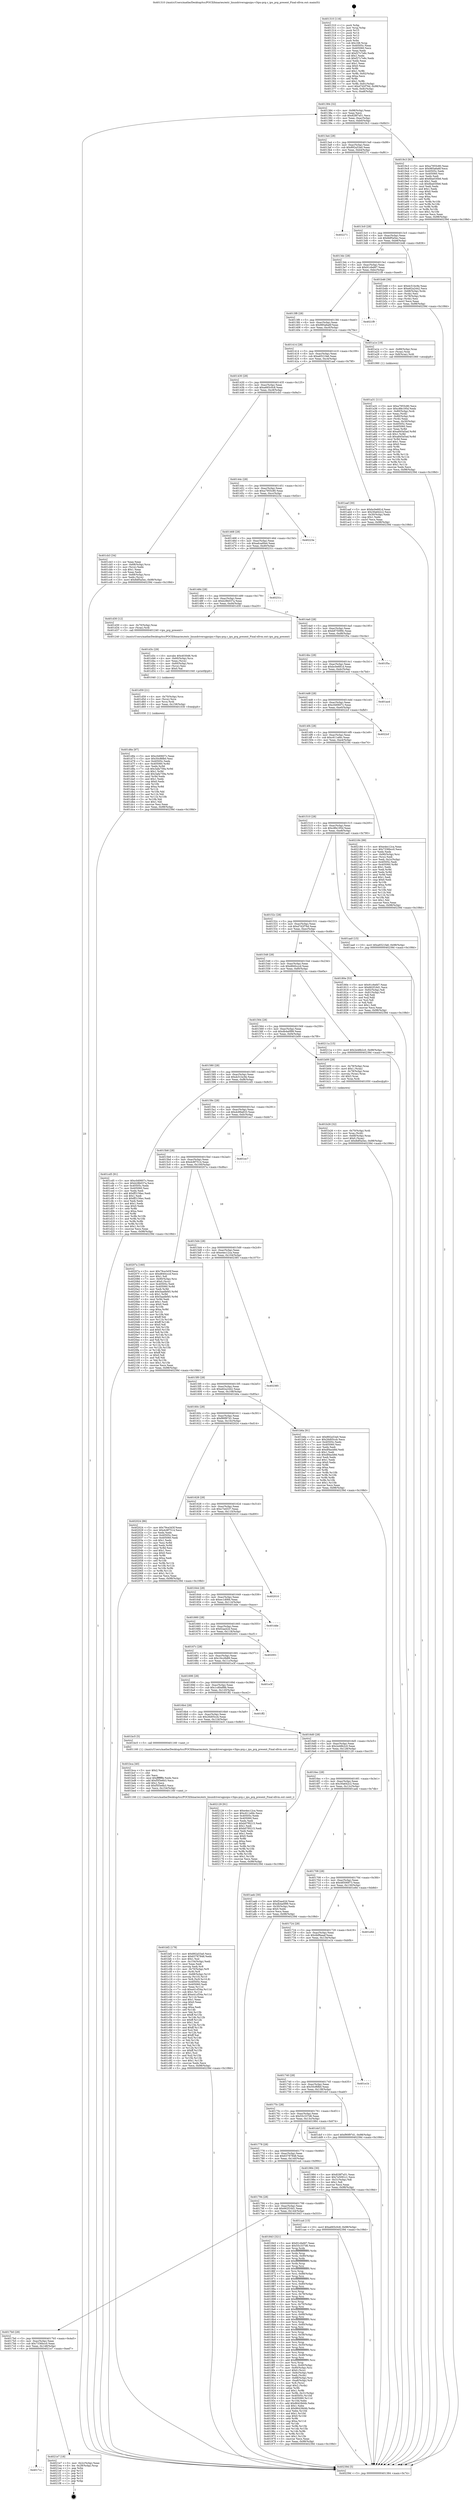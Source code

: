 digraph "0x401310" {
  label = "0x401310 (/mnt/c/Users/mathe/Desktop/tcc/POCII/binaries/extr_linuxdriversgpuipu-v3ipu-prg.c_ipu_prg_present_Final-ollvm.out::main(0))"
  labelloc = "t"
  node[shape=record]

  Entry [label="",width=0.3,height=0.3,shape=circle,fillcolor=black,style=filled]
  "0x401384" [label="{
     0x401384 [32]\l
     | [instrs]\l
     &nbsp;&nbsp;0x401384 \<+6\>: mov -0x98(%rbp),%eax\l
     &nbsp;&nbsp;0x40138a \<+2\>: mov %eax,%ecx\l
     &nbsp;&nbsp;0x40138c \<+6\>: sub $0x828f7a51,%ecx\l
     &nbsp;&nbsp;0x401392 \<+6\>: mov %eax,-0xac(%rbp)\l
     &nbsp;&nbsp;0x401398 \<+6\>: mov %ecx,-0xb0(%rbp)\l
     &nbsp;&nbsp;0x40139e \<+6\>: je 00000000004019c3 \<main+0x6b3\>\l
  }"]
  "0x4019c3" [label="{
     0x4019c3 [91]\l
     | [instrs]\l
     &nbsp;&nbsp;0x4019c3 \<+5\>: mov $0xa7955c80,%eax\l
     &nbsp;&nbsp;0x4019c8 \<+5\>: mov $0x985a6a6f,%ecx\l
     &nbsp;&nbsp;0x4019cd \<+7\>: mov 0x40505c,%edx\l
     &nbsp;&nbsp;0x4019d4 \<+7\>: mov 0x405060,%esi\l
     &nbsp;&nbsp;0x4019db \<+2\>: mov %edx,%edi\l
     &nbsp;&nbsp;0x4019dd \<+6\>: add $0x6ba030b6,%edi\l
     &nbsp;&nbsp;0x4019e3 \<+3\>: sub $0x1,%edi\l
     &nbsp;&nbsp;0x4019e6 \<+6\>: sub $0x6ba030b6,%edi\l
     &nbsp;&nbsp;0x4019ec \<+3\>: imul %edi,%edx\l
     &nbsp;&nbsp;0x4019ef \<+3\>: and $0x1,%edx\l
     &nbsp;&nbsp;0x4019f2 \<+3\>: cmp $0x0,%edx\l
     &nbsp;&nbsp;0x4019f5 \<+4\>: sete %r8b\l
     &nbsp;&nbsp;0x4019f9 \<+3\>: cmp $0xa,%esi\l
     &nbsp;&nbsp;0x4019fc \<+4\>: setl %r9b\l
     &nbsp;&nbsp;0x401a00 \<+3\>: mov %r8b,%r10b\l
     &nbsp;&nbsp;0x401a03 \<+3\>: and %r9b,%r10b\l
     &nbsp;&nbsp;0x401a06 \<+3\>: xor %r9b,%r8b\l
     &nbsp;&nbsp;0x401a09 \<+3\>: or %r8b,%r10b\l
     &nbsp;&nbsp;0x401a0c \<+4\>: test $0x1,%r10b\l
     &nbsp;&nbsp;0x401a10 \<+3\>: cmovne %ecx,%eax\l
     &nbsp;&nbsp;0x401a13 \<+6\>: mov %eax,-0x98(%rbp)\l
     &nbsp;&nbsp;0x401a19 \<+5\>: jmp 000000000040239d \<main+0x108d\>\l
  }"]
  "0x4013a4" [label="{
     0x4013a4 [28]\l
     | [instrs]\l
     &nbsp;&nbsp;0x4013a4 \<+5\>: jmp 00000000004013a9 \<main+0x99\>\l
     &nbsp;&nbsp;0x4013a9 \<+6\>: mov -0xac(%rbp),%eax\l
     &nbsp;&nbsp;0x4013af \<+5\>: sub $0x892a53a0,%eax\l
     &nbsp;&nbsp;0x4013b4 \<+6\>: mov %eax,-0xb4(%rbp)\l
     &nbsp;&nbsp;0x4013ba \<+6\>: je 0000000000402271 \<main+0xf61\>\l
  }"]
  Exit [label="",width=0.3,height=0.3,shape=circle,fillcolor=black,style=filled,peripheries=2]
  "0x402271" [label="{
     0x402271\l
  }", style=dashed]
  "0x4013c0" [label="{
     0x4013c0 [28]\l
     | [instrs]\l
     &nbsp;&nbsp;0x4013c0 \<+5\>: jmp 00000000004013c5 \<main+0xb5\>\l
     &nbsp;&nbsp;0x4013c5 \<+6\>: mov -0xac(%rbp),%eax\l
     &nbsp;&nbsp;0x4013cb \<+5\>: sub $0x8df5a5ec,%eax\l
     &nbsp;&nbsp;0x4013d0 \<+6\>: mov %eax,-0xb8(%rbp)\l
     &nbsp;&nbsp;0x4013d6 \<+6\>: je 0000000000401b46 \<main+0x836\>\l
  }"]
  "0x4017cc" [label="{
     0x4017cc\l
  }", style=dashed]
  "0x401b46" [label="{
     0x401b46 [36]\l
     | [instrs]\l
     &nbsp;&nbsp;0x401b46 \<+5\>: mov $0xdc51bc9e,%eax\l
     &nbsp;&nbsp;0x401b4b \<+5\>: mov $0xe62a2442,%ecx\l
     &nbsp;&nbsp;0x401b50 \<+4\>: mov -0x68(%rbp),%rdx\l
     &nbsp;&nbsp;0x401b54 \<+2\>: mov (%rdx),%esi\l
     &nbsp;&nbsp;0x401b56 \<+4\>: mov -0x78(%rbp),%rdx\l
     &nbsp;&nbsp;0x401b5a \<+2\>: cmp (%rdx),%esi\l
     &nbsp;&nbsp;0x401b5c \<+3\>: cmovl %ecx,%eax\l
     &nbsp;&nbsp;0x401b5f \<+6\>: mov %eax,-0x98(%rbp)\l
     &nbsp;&nbsp;0x401b65 \<+5\>: jmp 000000000040239d \<main+0x108d\>\l
  }"]
  "0x4013dc" [label="{
     0x4013dc [28]\l
     | [instrs]\l
     &nbsp;&nbsp;0x4013dc \<+5\>: jmp 00000000004013e1 \<main+0xd1\>\l
     &nbsp;&nbsp;0x4013e1 \<+6\>: mov -0xac(%rbp),%eax\l
     &nbsp;&nbsp;0x4013e7 \<+5\>: sub $0x91c6efd7,%eax\l
     &nbsp;&nbsp;0x4013ec \<+6\>: mov %eax,-0xbc(%rbp)\l
     &nbsp;&nbsp;0x4013f2 \<+6\>: je 00000000004021f9 \<main+0xee9\>\l
  }"]
  "0x4021e7" [label="{
     0x4021e7 [18]\l
     | [instrs]\l
     &nbsp;&nbsp;0x4021e7 \<+3\>: mov -0x2c(%rbp),%eax\l
     &nbsp;&nbsp;0x4021ea \<+4\>: lea -0x28(%rbp),%rsp\l
     &nbsp;&nbsp;0x4021ee \<+1\>: pop %rbx\l
     &nbsp;&nbsp;0x4021ef \<+2\>: pop %r12\l
     &nbsp;&nbsp;0x4021f1 \<+2\>: pop %r13\l
     &nbsp;&nbsp;0x4021f3 \<+2\>: pop %r14\l
     &nbsp;&nbsp;0x4021f5 \<+2\>: pop %r15\l
     &nbsp;&nbsp;0x4021f7 \<+1\>: pop %rbp\l
     &nbsp;&nbsp;0x4021f8 \<+1\>: ret\l
  }"]
  "0x4021f9" [label="{
     0x4021f9\l
  }", style=dashed]
  "0x4013f8" [label="{
     0x4013f8 [28]\l
     | [instrs]\l
     &nbsp;&nbsp;0x4013f8 \<+5\>: jmp 00000000004013fd \<main+0xed\>\l
     &nbsp;&nbsp;0x4013fd \<+6\>: mov -0xac(%rbp),%eax\l
     &nbsp;&nbsp;0x401403 \<+5\>: sub $0x985a6a6f,%eax\l
     &nbsp;&nbsp;0x401408 \<+6\>: mov %eax,-0xc0(%rbp)\l
     &nbsp;&nbsp;0x40140e \<+6\>: je 0000000000401a1e \<main+0x70e\>\l
  }"]
  "0x401d6e" [label="{
     0x401d6e [97]\l
     | [instrs]\l
     &nbsp;&nbsp;0x401d6e \<+5\>: mov $0xc0d0607c,%eax\l
     &nbsp;&nbsp;0x401d73 \<+5\>: mov $0x50cf6fb0,%esi\l
     &nbsp;&nbsp;0x401d78 \<+7\>: mov 0x40505c,%edx\l
     &nbsp;&nbsp;0x401d7f \<+8\>: mov 0x405060,%r8d\l
     &nbsp;&nbsp;0x401d87 \<+3\>: mov %edx,%r9d\l
     &nbsp;&nbsp;0x401d8a \<+7\>: sub $0x3afa759a,%r9d\l
     &nbsp;&nbsp;0x401d91 \<+4\>: sub $0x1,%r9d\l
     &nbsp;&nbsp;0x401d95 \<+7\>: add $0x3afa759a,%r9d\l
     &nbsp;&nbsp;0x401d9c \<+4\>: imul %r9d,%edx\l
     &nbsp;&nbsp;0x401da0 \<+3\>: and $0x1,%edx\l
     &nbsp;&nbsp;0x401da3 \<+3\>: cmp $0x0,%edx\l
     &nbsp;&nbsp;0x401da6 \<+4\>: sete %r10b\l
     &nbsp;&nbsp;0x401daa \<+4\>: cmp $0xa,%r8d\l
     &nbsp;&nbsp;0x401dae \<+4\>: setl %r11b\l
     &nbsp;&nbsp;0x401db2 \<+3\>: mov %r10b,%bl\l
     &nbsp;&nbsp;0x401db5 \<+3\>: and %r11b,%bl\l
     &nbsp;&nbsp;0x401db8 \<+3\>: xor %r11b,%r10b\l
     &nbsp;&nbsp;0x401dbb \<+3\>: or %r10b,%bl\l
     &nbsp;&nbsp;0x401dbe \<+3\>: test $0x1,%bl\l
     &nbsp;&nbsp;0x401dc1 \<+3\>: cmovne %esi,%eax\l
     &nbsp;&nbsp;0x401dc4 \<+6\>: mov %eax,-0x98(%rbp)\l
     &nbsp;&nbsp;0x401dca \<+5\>: jmp 000000000040239d \<main+0x108d\>\l
  }"]
  "0x401a1e" [label="{
     0x401a1e [19]\l
     | [instrs]\l
     &nbsp;&nbsp;0x401a1e \<+7\>: mov -0x88(%rbp),%rax\l
     &nbsp;&nbsp;0x401a25 \<+3\>: mov (%rax),%rax\l
     &nbsp;&nbsp;0x401a28 \<+4\>: mov 0x8(%rax),%rdi\l
     &nbsp;&nbsp;0x401a2c \<+5\>: call 0000000000401060 \<atoi@plt\>\l
     | [calls]\l
     &nbsp;&nbsp;0x401060 \{1\} (unknown)\l
  }"]
  "0x401414" [label="{
     0x401414 [28]\l
     | [instrs]\l
     &nbsp;&nbsp;0x401414 \<+5\>: jmp 0000000000401419 \<main+0x109\>\l
     &nbsp;&nbsp;0x401419 \<+6\>: mov -0xac(%rbp),%eax\l
     &nbsp;&nbsp;0x40141f \<+5\>: sub $0xa6521fa6,%eax\l
     &nbsp;&nbsp;0x401424 \<+6\>: mov %eax,-0xc4(%rbp)\l
     &nbsp;&nbsp;0x40142a \<+6\>: je 0000000000401aaf \<main+0x79f\>\l
  }"]
  "0x401d59" [label="{
     0x401d59 [21]\l
     | [instrs]\l
     &nbsp;&nbsp;0x401d59 \<+4\>: mov -0x70(%rbp),%rcx\l
     &nbsp;&nbsp;0x401d5d \<+3\>: mov (%rcx),%rcx\l
     &nbsp;&nbsp;0x401d60 \<+3\>: mov %rcx,%rdi\l
     &nbsp;&nbsp;0x401d63 \<+6\>: mov %eax,-0x158(%rbp)\l
     &nbsp;&nbsp;0x401d69 \<+5\>: call 0000000000401030 \<free@plt\>\l
     | [calls]\l
     &nbsp;&nbsp;0x401030 \{1\} (unknown)\l
  }"]
  "0x401aaf" [label="{
     0x401aaf [30]\l
     | [instrs]\l
     &nbsp;&nbsp;0x401aaf \<+5\>: mov $0xbc0e681d,%eax\l
     &nbsp;&nbsp;0x401ab4 \<+5\>: mov $0x30a642c2,%ecx\l
     &nbsp;&nbsp;0x401ab9 \<+3\>: mov -0x30(%rbp),%edx\l
     &nbsp;&nbsp;0x401abc \<+3\>: cmp $0x1,%edx\l
     &nbsp;&nbsp;0x401abf \<+3\>: cmovl %ecx,%eax\l
     &nbsp;&nbsp;0x401ac2 \<+6\>: mov %eax,-0x98(%rbp)\l
     &nbsp;&nbsp;0x401ac8 \<+5\>: jmp 000000000040239d \<main+0x108d\>\l
  }"]
  "0x401430" [label="{
     0x401430 [28]\l
     | [instrs]\l
     &nbsp;&nbsp;0x401430 \<+5\>: jmp 0000000000401435 \<main+0x125\>\l
     &nbsp;&nbsp;0x401435 \<+6\>: mov -0xac(%rbp),%eax\l
     &nbsp;&nbsp;0x40143b \<+5\>: sub $0xa665c0c8,%eax\l
     &nbsp;&nbsp;0x401440 \<+6\>: mov %eax,-0xc8(%rbp)\l
     &nbsp;&nbsp;0x401446 \<+6\>: je 0000000000401cb3 \<main+0x9a3\>\l
  }"]
  "0x401d3c" [label="{
     0x401d3c [29]\l
     | [instrs]\l
     &nbsp;&nbsp;0x401d3c \<+10\>: movabs $0x4030d6,%rdi\l
     &nbsp;&nbsp;0x401d46 \<+4\>: mov -0x60(%rbp),%rcx\l
     &nbsp;&nbsp;0x401d4a \<+2\>: mov %eax,(%rcx)\l
     &nbsp;&nbsp;0x401d4c \<+4\>: mov -0x60(%rbp),%rcx\l
     &nbsp;&nbsp;0x401d50 \<+2\>: mov (%rcx),%esi\l
     &nbsp;&nbsp;0x401d52 \<+2\>: mov $0x0,%al\l
     &nbsp;&nbsp;0x401d54 \<+5\>: call 0000000000401040 \<printf@plt\>\l
     | [calls]\l
     &nbsp;&nbsp;0x401040 \{1\} (unknown)\l
  }"]
  "0x401cb3" [label="{
     0x401cb3 [34]\l
     | [instrs]\l
     &nbsp;&nbsp;0x401cb3 \<+2\>: xor %eax,%eax\l
     &nbsp;&nbsp;0x401cb5 \<+4\>: mov -0x68(%rbp),%rcx\l
     &nbsp;&nbsp;0x401cb9 \<+2\>: mov (%rcx),%edx\l
     &nbsp;&nbsp;0x401cbb \<+3\>: sub $0x1,%eax\l
     &nbsp;&nbsp;0x401cbe \<+2\>: sub %eax,%edx\l
     &nbsp;&nbsp;0x401cc0 \<+4\>: mov -0x68(%rbp),%rcx\l
     &nbsp;&nbsp;0x401cc4 \<+2\>: mov %edx,(%rcx)\l
     &nbsp;&nbsp;0x401cc6 \<+10\>: movl $0x8df5a5ec,-0x98(%rbp)\l
     &nbsp;&nbsp;0x401cd0 \<+5\>: jmp 000000000040239d \<main+0x108d\>\l
  }"]
  "0x40144c" [label="{
     0x40144c [28]\l
     | [instrs]\l
     &nbsp;&nbsp;0x40144c \<+5\>: jmp 0000000000401451 \<main+0x141\>\l
     &nbsp;&nbsp;0x401451 \<+6\>: mov -0xac(%rbp),%eax\l
     &nbsp;&nbsp;0x401457 \<+5\>: sub $0xa7955c80,%eax\l
     &nbsp;&nbsp;0x40145c \<+6\>: mov %eax,-0xcc(%rbp)\l
     &nbsp;&nbsp;0x401462 \<+6\>: je 000000000040223e \<main+0xf2e\>\l
  }"]
  "0x401bf2" [label="{
     0x401bf2 [178]\l
     | [instrs]\l
     &nbsp;&nbsp;0x401bf2 \<+5\>: mov $0x892a53a0,%ecx\l
     &nbsp;&nbsp;0x401bf7 \<+5\>: mov $0x63787848,%edx\l
     &nbsp;&nbsp;0x401bfc \<+3\>: mov $0x1,%sil\l
     &nbsp;&nbsp;0x401bff \<+6\>: mov -0x154(%rbp),%edi\l
     &nbsp;&nbsp;0x401c05 \<+3\>: imul %eax,%edi\l
     &nbsp;&nbsp;0x401c08 \<+3\>: movslq %edi,%r8\l
     &nbsp;&nbsp;0x401c0b \<+4\>: mov -0x70(%rbp),%r9\l
     &nbsp;&nbsp;0x401c0f \<+3\>: mov (%r9),%r9\l
     &nbsp;&nbsp;0x401c12 \<+4\>: mov -0x68(%rbp),%r10\l
     &nbsp;&nbsp;0x401c16 \<+3\>: movslq (%r10),%r10\l
     &nbsp;&nbsp;0x401c19 \<+4\>: mov %r8,(%r9,%r10,8)\l
     &nbsp;&nbsp;0x401c1d \<+7\>: mov 0x40505c,%eax\l
     &nbsp;&nbsp;0x401c24 \<+7\>: mov 0x405060,%edi\l
     &nbsp;&nbsp;0x401c2b \<+3\>: mov %eax,%r11d\l
     &nbsp;&nbsp;0x401c2e \<+7\>: sub $0xe41cf34a,%r11d\l
     &nbsp;&nbsp;0x401c35 \<+4\>: sub $0x1,%r11d\l
     &nbsp;&nbsp;0x401c39 \<+7\>: add $0xe41cf34a,%r11d\l
     &nbsp;&nbsp;0x401c40 \<+4\>: imul %r11d,%eax\l
     &nbsp;&nbsp;0x401c44 \<+3\>: and $0x1,%eax\l
     &nbsp;&nbsp;0x401c47 \<+3\>: cmp $0x0,%eax\l
     &nbsp;&nbsp;0x401c4a \<+3\>: sete %bl\l
     &nbsp;&nbsp;0x401c4d \<+3\>: cmp $0xa,%edi\l
     &nbsp;&nbsp;0x401c50 \<+4\>: setl %r14b\l
     &nbsp;&nbsp;0x401c54 \<+3\>: mov %bl,%r15b\l
     &nbsp;&nbsp;0x401c57 \<+4\>: xor $0xff,%r15b\l
     &nbsp;&nbsp;0x401c5b \<+3\>: mov %r14b,%r12b\l
     &nbsp;&nbsp;0x401c5e \<+4\>: xor $0xff,%r12b\l
     &nbsp;&nbsp;0x401c62 \<+4\>: xor $0x1,%sil\l
     &nbsp;&nbsp;0x401c66 \<+3\>: mov %r15b,%r13b\l
     &nbsp;&nbsp;0x401c69 \<+4\>: and $0xff,%r13b\l
     &nbsp;&nbsp;0x401c6d \<+3\>: and %sil,%bl\l
     &nbsp;&nbsp;0x401c70 \<+3\>: mov %r12b,%al\l
     &nbsp;&nbsp;0x401c73 \<+2\>: and $0xff,%al\l
     &nbsp;&nbsp;0x401c75 \<+3\>: and %sil,%r14b\l
     &nbsp;&nbsp;0x401c78 \<+3\>: or %bl,%r13b\l
     &nbsp;&nbsp;0x401c7b \<+3\>: or %r14b,%al\l
     &nbsp;&nbsp;0x401c7e \<+3\>: xor %al,%r13b\l
     &nbsp;&nbsp;0x401c81 \<+3\>: or %r12b,%r15b\l
     &nbsp;&nbsp;0x401c84 \<+4\>: xor $0xff,%r15b\l
     &nbsp;&nbsp;0x401c88 \<+4\>: or $0x1,%sil\l
     &nbsp;&nbsp;0x401c8c \<+3\>: and %sil,%r15b\l
     &nbsp;&nbsp;0x401c8f \<+3\>: or %r15b,%r13b\l
     &nbsp;&nbsp;0x401c92 \<+4\>: test $0x1,%r13b\l
     &nbsp;&nbsp;0x401c96 \<+3\>: cmovne %edx,%ecx\l
     &nbsp;&nbsp;0x401c99 \<+6\>: mov %ecx,-0x98(%rbp)\l
     &nbsp;&nbsp;0x401c9f \<+5\>: jmp 000000000040239d \<main+0x108d\>\l
  }"]
  "0x40223e" [label="{
     0x40223e\l
  }", style=dashed]
  "0x401468" [label="{
     0x401468 [28]\l
     | [instrs]\l
     &nbsp;&nbsp;0x401468 \<+5\>: jmp 000000000040146d \<main+0x15d\>\l
     &nbsp;&nbsp;0x40146d \<+6\>: mov -0xac(%rbp),%eax\l
     &nbsp;&nbsp;0x401473 \<+5\>: sub $0xadcad0e4,%eax\l
     &nbsp;&nbsp;0x401478 \<+6\>: mov %eax,-0xd0(%rbp)\l
     &nbsp;&nbsp;0x40147e \<+6\>: je 000000000040231c \<main+0x100c\>\l
  }"]
  "0x401bca" [label="{
     0x401bca [40]\l
     | [instrs]\l
     &nbsp;&nbsp;0x401bca \<+5\>: mov $0x2,%ecx\l
     &nbsp;&nbsp;0x401bcf \<+1\>: cltd\l
     &nbsp;&nbsp;0x401bd0 \<+2\>: idiv %ecx\l
     &nbsp;&nbsp;0x401bd2 \<+6\>: imul $0xfffffffe,%edx,%ecx\l
     &nbsp;&nbsp;0x401bd8 \<+6\>: add $0xf5f3e6b3,%ecx\l
     &nbsp;&nbsp;0x401bde \<+3\>: add $0x1,%ecx\l
     &nbsp;&nbsp;0x401be1 \<+6\>: sub $0xf5f3e6b3,%ecx\l
     &nbsp;&nbsp;0x401be7 \<+6\>: mov %ecx,-0x154(%rbp)\l
     &nbsp;&nbsp;0x401bed \<+5\>: call 0000000000401160 \<next_i\>\l
     | [calls]\l
     &nbsp;&nbsp;0x401160 \{1\} (/mnt/c/Users/mathe/Desktop/tcc/POCII/binaries/extr_linuxdriversgpuipu-v3ipu-prg.c_ipu_prg_present_Final-ollvm.out::next_i)\l
  }"]
  "0x40231c" [label="{
     0x40231c\l
  }", style=dashed]
  "0x401484" [label="{
     0x401484 [28]\l
     | [instrs]\l
     &nbsp;&nbsp;0x401484 \<+5\>: jmp 0000000000401489 \<main+0x179\>\l
     &nbsp;&nbsp;0x401489 \<+6\>: mov -0xac(%rbp),%eax\l
     &nbsp;&nbsp;0x40148f \<+5\>: sub $0xb28b037a,%eax\l
     &nbsp;&nbsp;0x401494 \<+6\>: mov %eax,-0xd4(%rbp)\l
     &nbsp;&nbsp;0x40149a \<+6\>: je 0000000000401d30 \<main+0xa20\>\l
  }"]
  "0x401b26" [label="{
     0x401b26 [32]\l
     | [instrs]\l
     &nbsp;&nbsp;0x401b26 \<+4\>: mov -0x70(%rbp),%rdi\l
     &nbsp;&nbsp;0x401b2a \<+3\>: mov %rax,(%rdi)\l
     &nbsp;&nbsp;0x401b2d \<+4\>: mov -0x68(%rbp),%rax\l
     &nbsp;&nbsp;0x401b31 \<+6\>: movl $0x0,(%rax)\l
     &nbsp;&nbsp;0x401b37 \<+10\>: movl $0x8df5a5ec,-0x98(%rbp)\l
     &nbsp;&nbsp;0x401b41 \<+5\>: jmp 000000000040239d \<main+0x108d\>\l
  }"]
  "0x401d30" [label="{
     0x401d30 [12]\l
     | [instrs]\l
     &nbsp;&nbsp;0x401d30 \<+4\>: mov -0x70(%rbp),%rax\l
     &nbsp;&nbsp;0x401d34 \<+3\>: mov (%rax),%rdi\l
     &nbsp;&nbsp;0x401d37 \<+5\>: call 0000000000401240 \<ipu_prg_present\>\l
     | [calls]\l
     &nbsp;&nbsp;0x401240 \{1\} (/mnt/c/Users/mathe/Desktop/tcc/POCII/binaries/extr_linuxdriversgpuipu-v3ipu-prg.c_ipu_prg_present_Final-ollvm.out::ipu_prg_present)\l
  }"]
  "0x4014a0" [label="{
     0x4014a0 [28]\l
     | [instrs]\l
     &nbsp;&nbsp;0x4014a0 \<+5\>: jmp 00000000004014a5 \<main+0x195\>\l
     &nbsp;&nbsp;0x4014a5 \<+6\>: mov -0xac(%rbp),%eax\l
     &nbsp;&nbsp;0x4014ab \<+5\>: sub $0xb875099c,%eax\l
     &nbsp;&nbsp;0x4014b0 \<+6\>: mov %eax,-0xd8(%rbp)\l
     &nbsp;&nbsp;0x4014b6 \<+6\>: je 0000000000401f5a \<main+0xc4a\>\l
  }"]
  "0x401a31" [label="{
     0x401a31 [111]\l
     | [instrs]\l
     &nbsp;&nbsp;0x401a31 \<+5\>: mov $0xa7955c80,%ecx\l
     &nbsp;&nbsp;0x401a36 \<+5\>: mov $0xc8fe195d,%edx\l
     &nbsp;&nbsp;0x401a3b \<+4\>: mov -0x80(%rbp),%rdi\l
     &nbsp;&nbsp;0x401a3f \<+2\>: mov %eax,(%rdi)\l
     &nbsp;&nbsp;0x401a41 \<+4\>: mov -0x80(%rbp),%rdi\l
     &nbsp;&nbsp;0x401a45 \<+2\>: mov (%rdi),%eax\l
     &nbsp;&nbsp;0x401a47 \<+3\>: mov %eax,-0x30(%rbp)\l
     &nbsp;&nbsp;0x401a4a \<+7\>: mov 0x40505c,%eax\l
     &nbsp;&nbsp;0x401a51 \<+7\>: mov 0x405060,%esi\l
     &nbsp;&nbsp;0x401a58 \<+3\>: mov %eax,%r8d\l
     &nbsp;&nbsp;0x401a5b \<+7\>: add $0xa845a5ad,%r8d\l
     &nbsp;&nbsp;0x401a62 \<+4\>: sub $0x1,%r8d\l
     &nbsp;&nbsp;0x401a66 \<+7\>: sub $0xa845a5ad,%r8d\l
     &nbsp;&nbsp;0x401a6d \<+4\>: imul %r8d,%eax\l
     &nbsp;&nbsp;0x401a71 \<+3\>: and $0x1,%eax\l
     &nbsp;&nbsp;0x401a74 \<+3\>: cmp $0x0,%eax\l
     &nbsp;&nbsp;0x401a77 \<+4\>: sete %r9b\l
     &nbsp;&nbsp;0x401a7b \<+3\>: cmp $0xa,%esi\l
     &nbsp;&nbsp;0x401a7e \<+4\>: setl %r10b\l
     &nbsp;&nbsp;0x401a82 \<+3\>: mov %r9b,%r11b\l
     &nbsp;&nbsp;0x401a85 \<+3\>: and %r10b,%r11b\l
     &nbsp;&nbsp;0x401a88 \<+3\>: xor %r10b,%r9b\l
     &nbsp;&nbsp;0x401a8b \<+3\>: or %r9b,%r11b\l
     &nbsp;&nbsp;0x401a8e \<+4\>: test $0x1,%r11b\l
     &nbsp;&nbsp;0x401a92 \<+3\>: cmovne %edx,%ecx\l
     &nbsp;&nbsp;0x401a95 \<+6\>: mov %ecx,-0x98(%rbp)\l
     &nbsp;&nbsp;0x401a9b \<+5\>: jmp 000000000040239d \<main+0x108d\>\l
  }"]
  "0x401f5a" [label="{
     0x401f5a\l
  }", style=dashed]
  "0x4014bc" [label="{
     0x4014bc [28]\l
     | [instrs]\l
     &nbsp;&nbsp;0x4014bc \<+5\>: jmp 00000000004014c1 \<main+0x1b1\>\l
     &nbsp;&nbsp;0x4014c1 \<+6\>: mov -0xac(%rbp),%eax\l
     &nbsp;&nbsp;0x4014c7 \<+5\>: sub $0xbc0e681d,%eax\l
     &nbsp;&nbsp;0x4014cc \<+6\>: mov %eax,-0xdc(%rbp)\l
     &nbsp;&nbsp;0x4014d2 \<+6\>: je 0000000000401acd \<main+0x7bd\>\l
  }"]
  "0x4017b0" [label="{
     0x4017b0 [28]\l
     | [instrs]\l
     &nbsp;&nbsp;0x4017b0 \<+5\>: jmp 00000000004017b5 \<main+0x4a5\>\l
     &nbsp;&nbsp;0x4017b5 \<+6\>: mov -0xac(%rbp),%eax\l
     &nbsp;&nbsp;0x4017bb \<+5\>: sub $0x7336bcc0,%eax\l
     &nbsp;&nbsp;0x4017c0 \<+6\>: mov %eax,-0x148(%rbp)\l
     &nbsp;&nbsp;0x4017c6 \<+6\>: je 00000000004021e7 \<main+0xed7\>\l
  }"]
  "0x401acd" [label="{
     0x401acd\l
  }", style=dashed]
  "0x4014d8" [label="{
     0x4014d8 [28]\l
     | [instrs]\l
     &nbsp;&nbsp;0x4014d8 \<+5\>: jmp 00000000004014dd \<main+0x1cd\>\l
     &nbsp;&nbsp;0x4014dd \<+6\>: mov -0xac(%rbp),%eax\l
     &nbsp;&nbsp;0x4014e3 \<+5\>: sub $0xc0d0607c,%eax\l
     &nbsp;&nbsp;0x4014e8 \<+6\>: mov %eax,-0xe0(%rbp)\l
     &nbsp;&nbsp;0x4014ee \<+6\>: je 00000000004022cf \<main+0xfbf\>\l
  }"]
  "0x401843" [label="{
     0x401843 [321]\l
     | [instrs]\l
     &nbsp;&nbsp;0x401843 \<+5\>: mov $0x91c6efd7,%eax\l
     &nbsp;&nbsp;0x401848 \<+5\>: mov $0x55c337d6,%ecx\l
     &nbsp;&nbsp;0x40184d \<+3\>: mov %rsp,%rdx\l
     &nbsp;&nbsp;0x401850 \<+4\>: add $0xfffffffffffffff0,%rdx\l
     &nbsp;&nbsp;0x401854 \<+3\>: mov %rdx,%rsp\l
     &nbsp;&nbsp;0x401857 \<+7\>: mov %rdx,-0x90(%rbp)\l
     &nbsp;&nbsp;0x40185e \<+3\>: mov %rsp,%rdx\l
     &nbsp;&nbsp;0x401861 \<+4\>: add $0xfffffffffffffff0,%rdx\l
     &nbsp;&nbsp;0x401865 \<+3\>: mov %rdx,%rsp\l
     &nbsp;&nbsp;0x401868 \<+3\>: mov %rsp,%rsi\l
     &nbsp;&nbsp;0x40186b \<+4\>: add $0xfffffffffffffff0,%rsi\l
     &nbsp;&nbsp;0x40186f \<+3\>: mov %rsi,%rsp\l
     &nbsp;&nbsp;0x401872 \<+7\>: mov %rsi,-0x88(%rbp)\l
     &nbsp;&nbsp;0x401879 \<+3\>: mov %rsp,%rsi\l
     &nbsp;&nbsp;0x40187c \<+4\>: add $0xfffffffffffffff0,%rsi\l
     &nbsp;&nbsp;0x401880 \<+3\>: mov %rsi,%rsp\l
     &nbsp;&nbsp;0x401883 \<+4\>: mov %rsi,-0x80(%rbp)\l
     &nbsp;&nbsp;0x401887 \<+3\>: mov %rsp,%rsi\l
     &nbsp;&nbsp;0x40188a \<+4\>: add $0xfffffffffffffff0,%rsi\l
     &nbsp;&nbsp;0x40188e \<+3\>: mov %rsi,%rsp\l
     &nbsp;&nbsp;0x401891 \<+4\>: mov %rsi,-0x78(%rbp)\l
     &nbsp;&nbsp;0x401895 \<+3\>: mov %rsp,%rsi\l
     &nbsp;&nbsp;0x401898 \<+4\>: add $0xfffffffffffffff0,%rsi\l
     &nbsp;&nbsp;0x40189c \<+3\>: mov %rsi,%rsp\l
     &nbsp;&nbsp;0x40189f \<+4\>: mov %rsi,-0x70(%rbp)\l
     &nbsp;&nbsp;0x4018a3 \<+3\>: mov %rsp,%rsi\l
     &nbsp;&nbsp;0x4018a6 \<+4\>: add $0xfffffffffffffff0,%rsi\l
     &nbsp;&nbsp;0x4018aa \<+3\>: mov %rsi,%rsp\l
     &nbsp;&nbsp;0x4018ad \<+4\>: mov %rsi,-0x68(%rbp)\l
     &nbsp;&nbsp;0x4018b1 \<+3\>: mov %rsp,%rsi\l
     &nbsp;&nbsp;0x4018b4 \<+4\>: add $0xfffffffffffffff0,%rsi\l
     &nbsp;&nbsp;0x4018b8 \<+3\>: mov %rsi,%rsp\l
     &nbsp;&nbsp;0x4018bb \<+4\>: mov %rsi,-0x60(%rbp)\l
     &nbsp;&nbsp;0x4018bf \<+3\>: mov %rsp,%rsi\l
     &nbsp;&nbsp;0x4018c2 \<+4\>: add $0xfffffffffffffff0,%rsi\l
     &nbsp;&nbsp;0x4018c6 \<+3\>: mov %rsi,%rsp\l
     &nbsp;&nbsp;0x4018c9 \<+4\>: mov %rsi,-0x58(%rbp)\l
     &nbsp;&nbsp;0x4018cd \<+3\>: mov %rsp,%rsi\l
     &nbsp;&nbsp;0x4018d0 \<+4\>: add $0xfffffffffffffff0,%rsi\l
     &nbsp;&nbsp;0x4018d4 \<+3\>: mov %rsi,%rsp\l
     &nbsp;&nbsp;0x4018d7 \<+4\>: mov %rsi,-0x50(%rbp)\l
     &nbsp;&nbsp;0x4018db \<+3\>: mov %rsp,%rsi\l
     &nbsp;&nbsp;0x4018de \<+4\>: add $0xfffffffffffffff0,%rsi\l
     &nbsp;&nbsp;0x4018e2 \<+3\>: mov %rsi,%rsp\l
     &nbsp;&nbsp;0x4018e5 \<+4\>: mov %rsi,-0x48(%rbp)\l
     &nbsp;&nbsp;0x4018e9 \<+3\>: mov %rsp,%rsi\l
     &nbsp;&nbsp;0x4018ec \<+4\>: add $0xfffffffffffffff0,%rsi\l
     &nbsp;&nbsp;0x4018f0 \<+3\>: mov %rsi,%rsp\l
     &nbsp;&nbsp;0x4018f3 \<+4\>: mov %rsi,-0x40(%rbp)\l
     &nbsp;&nbsp;0x4018f7 \<+7\>: mov -0x90(%rbp),%rsi\l
     &nbsp;&nbsp;0x4018fe \<+6\>: movl $0x0,(%rsi)\l
     &nbsp;&nbsp;0x401904 \<+6\>: mov -0x9c(%rbp),%edi\l
     &nbsp;&nbsp;0x40190a \<+2\>: mov %edi,(%rdx)\l
     &nbsp;&nbsp;0x40190c \<+7\>: mov -0x88(%rbp),%rsi\l
     &nbsp;&nbsp;0x401913 \<+7\>: mov -0xa8(%rbp),%r8\l
     &nbsp;&nbsp;0x40191a \<+3\>: mov %r8,(%rsi)\l
     &nbsp;&nbsp;0x40191d \<+3\>: cmpl $0x2,(%rdx)\l
     &nbsp;&nbsp;0x401920 \<+4\>: setne %r9b\l
     &nbsp;&nbsp;0x401924 \<+4\>: and $0x1,%r9b\l
     &nbsp;&nbsp;0x401928 \<+4\>: mov %r9b,-0x31(%rbp)\l
     &nbsp;&nbsp;0x40192c \<+8\>: mov 0x40505c,%r10d\l
     &nbsp;&nbsp;0x401934 \<+8\>: mov 0x405060,%r11d\l
     &nbsp;&nbsp;0x40193c \<+3\>: mov %r10d,%ebx\l
     &nbsp;&nbsp;0x40193f \<+6\>: add $0x86428d4b,%ebx\l
     &nbsp;&nbsp;0x401945 \<+3\>: sub $0x1,%ebx\l
     &nbsp;&nbsp;0x401948 \<+6\>: sub $0x86428d4b,%ebx\l
     &nbsp;&nbsp;0x40194e \<+4\>: imul %ebx,%r10d\l
     &nbsp;&nbsp;0x401952 \<+4\>: and $0x1,%r10d\l
     &nbsp;&nbsp;0x401956 \<+4\>: cmp $0x0,%r10d\l
     &nbsp;&nbsp;0x40195a \<+4\>: sete %r9b\l
     &nbsp;&nbsp;0x40195e \<+4\>: cmp $0xa,%r11d\l
     &nbsp;&nbsp;0x401962 \<+4\>: setl %r14b\l
     &nbsp;&nbsp;0x401966 \<+3\>: mov %r9b,%r15b\l
     &nbsp;&nbsp;0x401969 \<+3\>: and %r14b,%r15b\l
     &nbsp;&nbsp;0x40196c \<+3\>: xor %r14b,%r9b\l
     &nbsp;&nbsp;0x40196f \<+3\>: or %r9b,%r15b\l
     &nbsp;&nbsp;0x401972 \<+4\>: test $0x1,%r15b\l
     &nbsp;&nbsp;0x401976 \<+3\>: cmovne %ecx,%eax\l
     &nbsp;&nbsp;0x401979 \<+6\>: mov %eax,-0x98(%rbp)\l
     &nbsp;&nbsp;0x40197f \<+5\>: jmp 000000000040239d \<main+0x108d\>\l
  }"]
  "0x4022cf" [label="{
     0x4022cf\l
  }", style=dashed]
  "0x4014f4" [label="{
     0x4014f4 [28]\l
     | [instrs]\l
     &nbsp;&nbsp;0x4014f4 \<+5\>: jmp 00000000004014f9 \<main+0x1e9\>\l
     &nbsp;&nbsp;0x4014f9 \<+6\>: mov -0xac(%rbp),%eax\l
     &nbsp;&nbsp;0x4014ff \<+5\>: sub $0xc611efdc,%eax\l
     &nbsp;&nbsp;0x401504 \<+6\>: mov %eax,-0xe4(%rbp)\l
     &nbsp;&nbsp;0x40150a \<+6\>: je 0000000000402184 \<main+0xe74\>\l
  }"]
  "0x401794" [label="{
     0x401794 [28]\l
     | [instrs]\l
     &nbsp;&nbsp;0x401794 \<+5\>: jmp 0000000000401799 \<main+0x489\>\l
     &nbsp;&nbsp;0x401799 \<+6\>: mov -0xac(%rbp),%eax\l
     &nbsp;&nbsp;0x40179f \<+5\>: sub $0x662f16d1,%eax\l
     &nbsp;&nbsp;0x4017a4 \<+6\>: mov %eax,-0x144(%rbp)\l
     &nbsp;&nbsp;0x4017aa \<+6\>: je 0000000000401843 \<main+0x533\>\l
  }"]
  "0x402184" [label="{
     0x402184 [99]\l
     | [instrs]\l
     &nbsp;&nbsp;0x402184 \<+5\>: mov $0xe4ec12ca,%eax\l
     &nbsp;&nbsp;0x402189 \<+5\>: mov $0x7336bcc0,%ecx\l
     &nbsp;&nbsp;0x40218e \<+2\>: xor %edx,%edx\l
     &nbsp;&nbsp;0x402190 \<+7\>: mov -0x90(%rbp),%rsi\l
     &nbsp;&nbsp;0x402197 \<+2\>: mov (%rsi),%edi\l
     &nbsp;&nbsp;0x402199 \<+3\>: mov %edi,-0x2c(%rbp)\l
     &nbsp;&nbsp;0x40219c \<+7\>: mov 0x40505c,%edi\l
     &nbsp;&nbsp;0x4021a3 \<+8\>: mov 0x405060,%r8d\l
     &nbsp;&nbsp;0x4021ab \<+3\>: sub $0x1,%edx\l
     &nbsp;&nbsp;0x4021ae \<+3\>: mov %edi,%r9d\l
     &nbsp;&nbsp;0x4021b1 \<+3\>: add %edx,%r9d\l
     &nbsp;&nbsp;0x4021b4 \<+4\>: imul %r9d,%edi\l
     &nbsp;&nbsp;0x4021b8 \<+3\>: and $0x1,%edi\l
     &nbsp;&nbsp;0x4021bb \<+3\>: cmp $0x0,%edi\l
     &nbsp;&nbsp;0x4021be \<+4\>: sete %r10b\l
     &nbsp;&nbsp;0x4021c2 \<+4\>: cmp $0xa,%r8d\l
     &nbsp;&nbsp;0x4021c6 \<+4\>: setl %r11b\l
     &nbsp;&nbsp;0x4021ca \<+3\>: mov %r10b,%bl\l
     &nbsp;&nbsp;0x4021cd \<+3\>: and %r11b,%bl\l
     &nbsp;&nbsp;0x4021d0 \<+3\>: xor %r11b,%r10b\l
     &nbsp;&nbsp;0x4021d3 \<+3\>: or %r10b,%bl\l
     &nbsp;&nbsp;0x4021d6 \<+3\>: test $0x1,%bl\l
     &nbsp;&nbsp;0x4021d9 \<+3\>: cmovne %ecx,%eax\l
     &nbsp;&nbsp;0x4021dc \<+6\>: mov %eax,-0x98(%rbp)\l
     &nbsp;&nbsp;0x4021e2 \<+5\>: jmp 000000000040239d \<main+0x108d\>\l
  }"]
  "0x401510" [label="{
     0x401510 [28]\l
     | [instrs]\l
     &nbsp;&nbsp;0x401510 \<+5\>: jmp 0000000000401515 \<main+0x205\>\l
     &nbsp;&nbsp;0x401515 \<+6\>: mov -0xac(%rbp),%eax\l
     &nbsp;&nbsp;0x40151b \<+5\>: sub $0xc8fe195d,%eax\l
     &nbsp;&nbsp;0x401520 \<+6\>: mov %eax,-0xe8(%rbp)\l
     &nbsp;&nbsp;0x401526 \<+6\>: je 0000000000401aa0 \<main+0x790\>\l
  }"]
  "0x401ca4" [label="{
     0x401ca4 [15]\l
     | [instrs]\l
     &nbsp;&nbsp;0x401ca4 \<+10\>: movl $0xa665c0c8,-0x98(%rbp)\l
     &nbsp;&nbsp;0x401cae \<+5\>: jmp 000000000040239d \<main+0x108d\>\l
  }"]
  "0x401aa0" [label="{
     0x401aa0 [15]\l
     | [instrs]\l
     &nbsp;&nbsp;0x401aa0 \<+10\>: movl $0xa6521fa6,-0x98(%rbp)\l
     &nbsp;&nbsp;0x401aaa \<+5\>: jmp 000000000040239d \<main+0x108d\>\l
  }"]
  "0x40152c" [label="{
     0x40152c [28]\l
     | [instrs]\l
     &nbsp;&nbsp;0x40152c \<+5\>: jmp 0000000000401531 \<main+0x221\>\l
     &nbsp;&nbsp;0x401531 \<+6\>: mov -0xac(%rbp),%eax\l
     &nbsp;&nbsp;0x401537 \<+5\>: sub $0xd7d2f76d,%eax\l
     &nbsp;&nbsp;0x40153c \<+6\>: mov %eax,-0xec(%rbp)\l
     &nbsp;&nbsp;0x401542 \<+6\>: je 000000000040180e \<main+0x4fe\>\l
  }"]
  "0x401778" [label="{
     0x401778 [28]\l
     | [instrs]\l
     &nbsp;&nbsp;0x401778 \<+5\>: jmp 000000000040177d \<main+0x46d\>\l
     &nbsp;&nbsp;0x40177d \<+6\>: mov -0xac(%rbp),%eax\l
     &nbsp;&nbsp;0x401783 \<+5\>: sub $0x63787848,%eax\l
     &nbsp;&nbsp;0x401788 \<+6\>: mov %eax,-0x140(%rbp)\l
     &nbsp;&nbsp;0x40178e \<+6\>: je 0000000000401ca4 \<main+0x994\>\l
  }"]
  "0x40180e" [label="{
     0x40180e [53]\l
     | [instrs]\l
     &nbsp;&nbsp;0x40180e \<+5\>: mov $0x91c6efd7,%eax\l
     &nbsp;&nbsp;0x401813 \<+5\>: mov $0x662f16d1,%ecx\l
     &nbsp;&nbsp;0x401818 \<+6\>: mov -0x92(%rbp),%dl\l
     &nbsp;&nbsp;0x40181e \<+7\>: mov -0x91(%rbp),%sil\l
     &nbsp;&nbsp;0x401825 \<+3\>: mov %dl,%dil\l
     &nbsp;&nbsp;0x401828 \<+3\>: and %sil,%dil\l
     &nbsp;&nbsp;0x40182b \<+3\>: xor %sil,%dl\l
     &nbsp;&nbsp;0x40182e \<+3\>: or %dl,%dil\l
     &nbsp;&nbsp;0x401831 \<+4\>: test $0x1,%dil\l
     &nbsp;&nbsp;0x401835 \<+3\>: cmovne %ecx,%eax\l
     &nbsp;&nbsp;0x401838 \<+6\>: mov %eax,-0x98(%rbp)\l
     &nbsp;&nbsp;0x40183e \<+5\>: jmp 000000000040239d \<main+0x108d\>\l
  }"]
  "0x401548" [label="{
     0x401548 [28]\l
     | [instrs]\l
     &nbsp;&nbsp;0x401548 \<+5\>: jmp 000000000040154d \<main+0x23d\>\l
     &nbsp;&nbsp;0x40154d \<+6\>: mov -0xac(%rbp),%eax\l
     &nbsp;&nbsp;0x401553 \<+5\>: sub $0xd840cccd,%eax\l
     &nbsp;&nbsp;0x401558 \<+6\>: mov %eax,-0xf0(%rbp)\l
     &nbsp;&nbsp;0x40155e \<+6\>: je 000000000040211a \<main+0xe0a\>\l
  }"]
  "0x40239d" [label="{
     0x40239d [5]\l
     | [instrs]\l
     &nbsp;&nbsp;0x40239d \<+5\>: jmp 0000000000401384 \<main+0x74\>\l
  }"]
  "0x401310" [label="{
     0x401310 [116]\l
     | [instrs]\l
     &nbsp;&nbsp;0x401310 \<+1\>: push %rbp\l
     &nbsp;&nbsp;0x401311 \<+3\>: mov %rsp,%rbp\l
     &nbsp;&nbsp;0x401314 \<+2\>: push %r15\l
     &nbsp;&nbsp;0x401316 \<+2\>: push %r14\l
     &nbsp;&nbsp;0x401318 \<+2\>: push %r13\l
     &nbsp;&nbsp;0x40131a \<+2\>: push %r12\l
     &nbsp;&nbsp;0x40131c \<+1\>: push %rbx\l
     &nbsp;&nbsp;0x40131d \<+7\>: sub $0x168,%rsp\l
     &nbsp;&nbsp;0x401324 \<+7\>: mov 0x40505c,%eax\l
     &nbsp;&nbsp;0x40132b \<+7\>: mov 0x405060,%ecx\l
     &nbsp;&nbsp;0x401332 \<+2\>: mov %eax,%edx\l
     &nbsp;&nbsp;0x401334 \<+6\>: add $0xf27c7e8c,%edx\l
     &nbsp;&nbsp;0x40133a \<+3\>: sub $0x1,%edx\l
     &nbsp;&nbsp;0x40133d \<+6\>: sub $0xf27c7e8c,%edx\l
     &nbsp;&nbsp;0x401343 \<+3\>: imul %edx,%eax\l
     &nbsp;&nbsp;0x401346 \<+3\>: and $0x1,%eax\l
     &nbsp;&nbsp;0x401349 \<+3\>: cmp $0x0,%eax\l
     &nbsp;&nbsp;0x40134c \<+4\>: sete %r8b\l
     &nbsp;&nbsp;0x401350 \<+4\>: and $0x1,%r8b\l
     &nbsp;&nbsp;0x401354 \<+7\>: mov %r8b,-0x92(%rbp)\l
     &nbsp;&nbsp;0x40135b \<+3\>: cmp $0xa,%ecx\l
     &nbsp;&nbsp;0x40135e \<+4\>: setl %r8b\l
     &nbsp;&nbsp;0x401362 \<+4\>: and $0x1,%r8b\l
     &nbsp;&nbsp;0x401366 \<+7\>: mov %r8b,-0x91(%rbp)\l
     &nbsp;&nbsp;0x40136d \<+10\>: movl $0xd7d2f76d,-0x98(%rbp)\l
     &nbsp;&nbsp;0x401377 \<+6\>: mov %edi,-0x9c(%rbp)\l
     &nbsp;&nbsp;0x40137d \<+7\>: mov %rsi,-0xa8(%rbp)\l
  }"]
  "0x401984" [label="{
     0x401984 [30]\l
     | [instrs]\l
     &nbsp;&nbsp;0x401984 \<+5\>: mov $0x828f7a51,%eax\l
     &nbsp;&nbsp;0x401989 \<+5\>: mov $0x7e5091c1,%ecx\l
     &nbsp;&nbsp;0x40198e \<+3\>: mov -0x31(%rbp),%dl\l
     &nbsp;&nbsp;0x401991 \<+3\>: test $0x1,%dl\l
     &nbsp;&nbsp;0x401994 \<+3\>: cmovne %ecx,%eax\l
     &nbsp;&nbsp;0x401997 \<+6\>: mov %eax,-0x98(%rbp)\l
     &nbsp;&nbsp;0x40199d \<+5\>: jmp 000000000040239d \<main+0x108d\>\l
  }"]
  "0x40211a" [label="{
     0x40211a [15]\l
     | [instrs]\l
     &nbsp;&nbsp;0x40211a \<+10\>: movl $0x2e48b2c0,-0x98(%rbp)\l
     &nbsp;&nbsp;0x402124 \<+5\>: jmp 000000000040239d \<main+0x108d\>\l
  }"]
  "0x401564" [label="{
     0x401564 [28]\l
     | [instrs]\l
     &nbsp;&nbsp;0x401564 \<+5\>: jmp 0000000000401569 \<main+0x259\>\l
     &nbsp;&nbsp;0x401569 \<+6\>: mov -0xac(%rbp),%eax\l
     &nbsp;&nbsp;0x40156f \<+5\>: sub $0xdb4a0f99,%eax\l
     &nbsp;&nbsp;0x401574 \<+6\>: mov %eax,-0xf4(%rbp)\l
     &nbsp;&nbsp;0x40157a \<+6\>: je 0000000000401b09 \<main+0x7f9\>\l
  }"]
  "0x40175c" [label="{
     0x40175c [28]\l
     | [instrs]\l
     &nbsp;&nbsp;0x40175c \<+5\>: jmp 0000000000401761 \<main+0x451\>\l
     &nbsp;&nbsp;0x401761 \<+6\>: mov -0xac(%rbp),%eax\l
     &nbsp;&nbsp;0x401767 \<+5\>: sub $0x55c337d6,%eax\l
     &nbsp;&nbsp;0x40176c \<+6\>: mov %eax,-0x13c(%rbp)\l
     &nbsp;&nbsp;0x401772 \<+6\>: je 0000000000401984 \<main+0x674\>\l
  }"]
  "0x401b09" [label="{
     0x401b09 [29]\l
     | [instrs]\l
     &nbsp;&nbsp;0x401b09 \<+4\>: mov -0x78(%rbp),%rax\l
     &nbsp;&nbsp;0x401b0d \<+6\>: movl $0x1,(%rax)\l
     &nbsp;&nbsp;0x401b13 \<+4\>: mov -0x78(%rbp),%rax\l
     &nbsp;&nbsp;0x401b17 \<+3\>: movslq (%rax),%rax\l
     &nbsp;&nbsp;0x401b1a \<+4\>: shl $0x3,%rax\l
     &nbsp;&nbsp;0x401b1e \<+3\>: mov %rax,%rdi\l
     &nbsp;&nbsp;0x401b21 \<+5\>: call 0000000000401050 \<malloc@plt\>\l
     | [calls]\l
     &nbsp;&nbsp;0x401050 \{1\} (unknown)\l
  }"]
  "0x401580" [label="{
     0x401580 [28]\l
     | [instrs]\l
     &nbsp;&nbsp;0x401580 \<+5\>: jmp 0000000000401585 \<main+0x275\>\l
     &nbsp;&nbsp;0x401585 \<+6\>: mov -0xac(%rbp),%eax\l
     &nbsp;&nbsp;0x40158b \<+5\>: sub $0xdc51bc9e,%eax\l
     &nbsp;&nbsp;0x401590 \<+6\>: mov %eax,-0xf8(%rbp)\l
     &nbsp;&nbsp;0x401596 \<+6\>: je 0000000000401cd5 \<main+0x9c5\>\l
  }"]
  "0x401dcf" [label="{
     0x401dcf [15]\l
     | [instrs]\l
     &nbsp;&nbsp;0x401dcf \<+10\>: movl $0xf90f97d1,-0x98(%rbp)\l
     &nbsp;&nbsp;0x401dd9 \<+5\>: jmp 000000000040239d \<main+0x108d\>\l
  }"]
  "0x401cd5" [label="{
     0x401cd5 [91]\l
     | [instrs]\l
     &nbsp;&nbsp;0x401cd5 \<+5\>: mov $0xc0d0607c,%eax\l
     &nbsp;&nbsp;0x401cda \<+5\>: mov $0xb28b037a,%ecx\l
     &nbsp;&nbsp;0x401cdf \<+7\>: mov 0x40505c,%edx\l
     &nbsp;&nbsp;0x401ce6 \<+7\>: mov 0x405060,%esi\l
     &nbsp;&nbsp;0x401ced \<+2\>: mov %edx,%edi\l
     &nbsp;&nbsp;0x401cef \<+6\>: add $0xff3156ec,%edi\l
     &nbsp;&nbsp;0x401cf5 \<+3\>: sub $0x1,%edi\l
     &nbsp;&nbsp;0x401cf8 \<+6\>: sub $0xff3156ec,%edi\l
     &nbsp;&nbsp;0x401cfe \<+3\>: imul %edi,%edx\l
     &nbsp;&nbsp;0x401d01 \<+3\>: and $0x1,%edx\l
     &nbsp;&nbsp;0x401d04 \<+3\>: cmp $0x0,%edx\l
     &nbsp;&nbsp;0x401d07 \<+4\>: sete %r8b\l
     &nbsp;&nbsp;0x401d0b \<+3\>: cmp $0xa,%esi\l
     &nbsp;&nbsp;0x401d0e \<+4\>: setl %r9b\l
     &nbsp;&nbsp;0x401d12 \<+3\>: mov %r8b,%r10b\l
     &nbsp;&nbsp;0x401d15 \<+3\>: and %r9b,%r10b\l
     &nbsp;&nbsp;0x401d18 \<+3\>: xor %r9b,%r8b\l
     &nbsp;&nbsp;0x401d1b \<+3\>: or %r8b,%r10b\l
     &nbsp;&nbsp;0x401d1e \<+4\>: test $0x1,%r10b\l
     &nbsp;&nbsp;0x401d22 \<+3\>: cmovne %ecx,%eax\l
     &nbsp;&nbsp;0x401d25 \<+6\>: mov %eax,-0x98(%rbp)\l
     &nbsp;&nbsp;0x401d2b \<+5\>: jmp 000000000040239d \<main+0x108d\>\l
  }"]
  "0x40159c" [label="{
     0x40159c [28]\l
     | [instrs]\l
     &nbsp;&nbsp;0x40159c \<+5\>: jmp 00000000004015a1 \<main+0x291\>\l
     &nbsp;&nbsp;0x4015a1 \<+6\>: mov -0xac(%rbp),%eax\l
     &nbsp;&nbsp;0x4015a7 \<+5\>: sub $0xdc89a633,%eax\l
     &nbsp;&nbsp;0x4015ac \<+6\>: mov %eax,-0xfc(%rbp)\l
     &nbsp;&nbsp;0x4015b2 \<+6\>: je 0000000000401ec7 \<main+0xbb7\>\l
  }"]
  "0x401740" [label="{
     0x401740 [28]\l
     | [instrs]\l
     &nbsp;&nbsp;0x401740 \<+5\>: jmp 0000000000401745 \<main+0x435\>\l
     &nbsp;&nbsp;0x401745 \<+6\>: mov -0xac(%rbp),%eax\l
     &nbsp;&nbsp;0x40174b \<+5\>: sub $0x50cf6fb0,%eax\l
     &nbsp;&nbsp;0x401750 \<+6\>: mov %eax,-0x138(%rbp)\l
     &nbsp;&nbsp;0x401756 \<+6\>: je 0000000000401dcf \<main+0xabf\>\l
  }"]
  "0x401ec7" [label="{
     0x401ec7\l
  }", style=dashed]
  "0x4015b8" [label="{
     0x4015b8 [28]\l
     | [instrs]\l
     &nbsp;&nbsp;0x4015b8 \<+5\>: jmp 00000000004015bd \<main+0x2ad\>\l
     &nbsp;&nbsp;0x4015bd \<+6\>: mov -0xac(%rbp),%eax\l
     &nbsp;&nbsp;0x4015c3 \<+5\>: sub $0xdc8f7514,%eax\l
     &nbsp;&nbsp;0x4015c8 \<+6\>: mov %eax,-0x100(%rbp)\l
     &nbsp;&nbsp;0x4015ce \<+6\>: je 000000000040207a \<main+0xd6a\>\l
  }"]
  "0x401e1b" [label="{
     0x401e1b\l
  }", style=dashed]
  "0x40207a" [label="{
     0x40207a [160]\l
     | [instrs]\l
     &nbsp;&nbsp;0x40207a \<+5\>: mov $0x79ce3d3f,%eax\l
     &nbsp;&nbsp;0x40207f \<+5\>: mov $0xd840cccd,%ecx\l
     &nbsp;&nbsp;0x402084 \<+2\>: mov $0x1,%dl\l
     &nbsp;&nbsp;0x402086 \<+7\>: mov -0x90(%rbp),%rsi\l
     &nbsp;&nbsp;0x40208d \<+6\>: movl $0x0,(%rsi)\l
     &nbsp;&nbsp;0x402093 \<+7\>: mov 0x40505c,%edi\l
     &nbsp;&nbsp;0x40209a \<+8\>: mov 0x405060,%r8d\l
     &nbsp;&nbsp;0x4020a2 \<+3\>: mov %edi,%r9d\l
     &nbsp;&nbsp;0x4020a5 \<+7\>: add $0x5aadbf45,%r9d\l
     &nbsp;&nbsp;0x4020ac \<+4\>: sub $0x1,%r9d\l
     &nbsp;&nbsp;0x4020b0 \<+7\>: sub $0x5aadbf45,%r9d\l
     &nbsp;&nbsp;0x4020b7 \<+4\>: imul %r9d,%edi\l
     &nbsp;&nbsp;0x4020bb \<+3\>: and $0x1,%edi\l
     &nbsp;&nbsp;0x4020be \<+3\>: cmp $0x0,%edi\l
     &nbsp;&nbsp;0x4020c1 \<+4\>: sete %r10b\l
     &nbsp;&nbsp;0x4020c5 \<+4\>: cmp $0xa,%r8d\l
     &nbsp;&nbsp;0x4020c9 \<+4\>: setl %r11b\l
     &nbsp;&nbsp;0x4020cd \<+3\>: mov %r10b,%bl\l
     &nbsp;&nbsp;0x4020d0 \<+3\>: xor $0xff,%bl\l
     &nbsp;&nbsp;0x4020d3 \<+3\>: mov %r11b,%r14b\l
     &nbsp;&nbsp;0x4020d6 \<+4\>: xor $0xff,%r14b\l
     &nbsp;&nbsp;0x4020da \<+3\>: xor $0x0,%dl\l
     &nbsp;&nbsp;0x4020dd \<+3\>: mov %bl,%r15b\l
     &nbsp;&nbsp;0x4020e0 \<+4\>: and $0x0,%r15b\l
     &nbsp;&nbsp;0x4020e4 \<+3\>: and %dl,%r10b\l
     &nbsp;&nbsp;0x4020e7 \<+3\>: mov %r14b,%r12b\l
     &nbsp;&nbsp;0x4020ea \<+4\>: and $0x0,%r12b\l
     &nbsp;&nbsp;0x4020ee \<+3\>: and %dl,%r11b\l
     &nbsp;&nbsp;0x4020f1 \<+3\>: or %r10b,%r15b\l
     &nbsp;&nbsp;0x4020f4 \<+3\>: or %r11b,%r12b\l
     &nbsp;&nbsp;0x4020f7 \<+3\>: xor %r12b,%r15b\l
     &nbsp;&nbsp;0x4020fa \<+3\>: or %r14b,%bl\l
     &nbsp;&nbsp;0x4020fd \<+3\>: xor $0xff,%bl\l
     &nbsp;&nbsp;0x402100 \<+3\>: or $0x0,%dl\l
     &nbsp;&nbsp;0x402103 \<+2\>: and %dl,%bl\l
     &nbsp;&nbsp;0x402105 \<+3\>: or %bl,%r15b\l
     &nbsp;&nbsp;0x402108 \<+4\>: test $0x1,%r15b\l
     &nbsp;&nbsp;0x40210c \<+3\>: cmovne %ecx,%eax\l
     &nbsp;&nbsp;0x40210f \<+6\>: mov %eax,-0x98(%rbp)\l
     &nbsp;&nbsp;0x402115 \<+5\>: jmp 000000000040239d \<main+0x108d\>\l
  }"]
  "0x4015d4" [label="{
     0x4015d4 [28]\l
     | [instrs]\l
     &nbsp;&nbsp;0x4015d4 \<+5\>: jmp 00000000004015d9 \<main+0x2c9\>\l
     &nbsp;&nbsp;0x4015d9 \<+6\>: mov -0xac(%rbp),%eax\l
     &nbsp;&nbsp;0x4015df \<+5\>: sub $0xe4ec12ca,%eax\l
     &nbsp;&nbsp;0x4015e4 \<+6\>: mov %eax,-0x104(%rbp)\l
     &nbsp;&nbsp;0x4015ea \<+6\>: je 0000000000402385 \<main+0x1075\>\l
  }"]
  "0x401724" [label="{
     0x401724 [28]\l
     | [instrs]\l
     &nbsp;&nbsp;0x401724 \<+5\>: jmp 0000000000401729 \<main+0x419\>\l
     &nbsp;&nbsp;0x401729 \<+6\>: mov -0xac(%rbp),%eax\l
     &nbsp;&nbsp;0x40172f \<+5\>: sub $0x4bf9aaaf,%eax\l
     &nbsp;&nbsp;0x401734 \<+6\>: mov %eax,-0x134(%rbp)\l
     &nbsp;&nbsp;0x40173a \<+6\>: je 0000000000401e1b \<main+0xb0b\>\l
  }"]
  "0x402385" [label="{
     0x402385\l
  }", style=dashed]
  "0x4015f0" [label="{
     0x4015f0 [28]\l
     | [instrs]\l
     &nbsp;&nbsp;0x4015f0 \<+5\>: jmp 00000000004015f5 \<main+0x2e5\>\l
     &nbsp;&nbsp;0x4015f5 \<+6\>: mov -0xac(%rbp),%eax\l
     &nbsp;&nbsp;0x4015fb \<+5\>: sub $0xe62a2442,%eax\l
     &nbsp;&nbsp;0x401600 \<+6\>: mov %eax,-0x108(%rbp)\l
     &nbsp;&nbsp;0x401606 \<+6\>: je 0000000000401b6a \<main+0x85a\>\l
  }"]
  "0x401e9d" [label="{
     0x401e9d\l
  }", style=dashed]
  "0x401b6a" [label="{
     0x401b6a [91]\l
     | [instrs]\l
     &nbsp;&nbsp;0x401b6a \<+5\>: mov $0x892a53a0,%eax\l
     &nbsp;&nbsp;0x401b6f \<+5\>: mov $0x26d05ccb,%ecx\l
     &nbsp;&nbsp;0x401b74 \<+7\>: mov 0x40505c,%edx\l
     &nbsp;&nbsp;0x401b7b \<+7\>: mov 0x405060,%esi\l
     &nbsp;&nbsp;0x401b82 \<+2\>: mov %edx,%edi\l
     &nbsp;&nbsp;0x401b84 \<+6\>: add $0xdf4acb8d,%edi\l
     &nbsp;&nbsp;0x401b8a \<+3\>: sub $0x1,%edi\l
     &nbsp;&nbsp;0x401b8d \<+6\>: sub $0xdf4acb8d,%edi\l
     &nbsp;&nbsp;0x401b93 \<+3\>: imul %edi,%edx\l
     &nbsp;&nbsp;0x401b96 \<+3\>: and $0x1,%edx\l
     &nbsp;&nbsp;0x401b99 \<+3\>: cmp $0x0,%edx\l
     &nbsp;&nbsp;0x401b9c \<+4\>: sete %r8b\l
     &nbsp;&nbsp;0x401ba0 \<+3\>: cmp $0xa,%esi\l
     &nbsp;&nbsp;0x401ba3 \<+4\>: setl %r9b\l
     &nbsp;&nbsp;0x401ba7 \<+3\>: mov %r8b,%r10b\l
     &nbsp;&nbsp;0x401baa \<+3\>: and %r9b,%r10b\l
     &nbsp;&nbsp;0x401bad \<+3\>: xor %r9b,%r8b\l
     &nbsp;&nbsp;0x401bb0 \<+3\>: or %r8b,%r10b\l
     &nbsp;&nbsp;0x401bb3 \<+4\>: test $0x1,%r10b\l
     &nbsp;&nbsp;0x401bb7 \<+3\>: cmovne %ecx,%eax\l
     &nbsp;&nbsp;0x401bba \<+6\>: mov %eax,-0x98(%rbp)\l
     &nbsp;&nbsp;0x401bc0 \<+5\>: jmp 000000000040239d \<main+0x108d\>\l
  }"]
  "0x40160c" [label="{
     0x40160c [28]\l
     | [instrs]\l
     &nbsp;&nbsp;0x40160c \<+5\>: jmp 0000000000401611 \<main+0x301\>\l
     &nbsp;&nbsp;0x401611 \<+6\>: mov -0xac(%rbp),%eax\l
     &nbsp;&nbsp;0x401617 \<+5\>: sub $0xf90f97d1,%eax\l
     &nbsp;&nbsp;0x40161c \<+6\>: mov %eax,-0x10c(%rbp)\l
     &nbsp;&nbsp;0x401622 \<+6\>: je 0000000000402024 \<main+0xd14\>\l
  }"]
  "0x401708" [label="{
     0x401708 [28]\l
     | [instrs]\l
     &nbsp;&nbsp;0x401708 \<+5\>: jmp 000000000040170d \<main+0x3fd\>\l
     &nbsp;&nbsp;0x40170d \<+6\>: mov -0xac(%rbp),%eax\l
     &nbsp;&nbsp;0x401713 \<+5\>: sub $0x48506973,%eax\l
     &nbsp;&nbsp;0x401718 \<+6\>: mov %eax,-0x130(%rbp)\l
     &nbsp;&nbsp;0x40171e \<+6\>: je 0000000000401e9d \<main+0xb8d\>\l
  }"]
  "0x402024" [label="{
     0x402024 [86]\l
     | [instrs]\l
     &nbsp;&nbsp;0x402024 \<+5\>: mov $0x79ce3d3f,%eax\l
     &nbsp;&nbsp;0x402029 \<+5\>: mov $0xdc8f7514,%ecx\l
     &nbsp;&nbsp;0x40202e \<+2\>: xor %edx,%edx\l
     &nbsp;&nbsp;0x402030 \<+7\>: mov 0x40505c,%esi\l
     &nbsp;&nbsp;0x402037 \<+7\>: mov 0x405060,%edi\l
     &nbsp;&nbsp;0x40203e \<+3\>: sub $0x1,%edx\l
     &nbsp;&nbsp;0x402041 \<+3\>: mov %esi,%r8d\l
     &nbsp;&nbsp;0x402044 \<+3\>: add %edx,%r8d\l
     &nbsp;&nbsp;0x402047 \<+4\>: imul %r8d,%esi\l
     &nbsp;&nbsp;0x40204b \<+3\>: and $0x1,%esi\l
     &nbsp;&nbsp;0x40204e \<+3\>: cmp $0x0,%esi\l
     &nbsp;&nbsp;0x402051 \<+4\>: sete %r9b\l
     &nbsp;&nbsp;0x402055 \<+3\>: cmp $0xa,%edi\l
     &nbsp;&nbsp;0x402058 \<+4\>: setl %r10b\l
     &nbsp;&nbsp;0x40205c \<+3\>: mov %r9b,%r11b\l
     &nbsp;&nbsp;0x40205f \<+3\>: and %r10b,%r11b\l
     &nbsp;&nbsp;0x402062 \<+3\>: xor %r10b,%r9b\l
     &nbsp;&nbsp;0x402065 \<+3\>: or %r9b,%r11b\l
     &nbsp;&nbsp;0x402068 \<+4\>: test $0x1,%r11b\l
     &nbsp;&nbsp;0x40206c \<+3\>: cmovne %ecx,%eax\l
     &nbsp;&nbsp;0x40206f \<+6\>: mov %eax,-0x98(%rbp)\l
     &nbsp;&nbsp;0x402075 \<+5\>: jmp 000000000040239d \<main+0x108d\>\l
  }"]
  "0x401628" [label="{
     0x401628 [28]\l
     | [instrs]\l
     &nbsp;&nbsp;0x401628 \<+5\>: jmp 000000000040162d \<main+0x31d\>\l
     &nbsp;&nbsp;0x40162d \<+6\>: mov -0xac(%rbp),%eax\l
     &nbsp;&nbsp;0x401633 \<+5\>: sub $0xc7e4537,%eax\l
     &nbsp;&nbsp;0x401638 \<+6\>: mov %eax,-0x110(%rbp)\l
     &nbsp;&nbsp;0x40163e \<+6\>: je 0000000000402010 \<main+0xd00\>\l
  }"]
  "0x401aeb" [label="{
     0x401aeb [30]\l
     | [instrs]\l
     &nbsp;&nbsp;0x401aeb \<+5\>: mov $0xf2aa42d,%eax\l
     &nbsp;&nbsp;0x401af0 \<+5\>: mov $0xdb4a0f99,%ecx\l
     &nbsp;&nbsp;0x401af5 \<+3\>: mov -0x30(%rbp),%edx\l
     &nbsp;&nbsp;0x401af8 \<+3\>: cmp $0x0,%edx\l
     &nbsp;&nbsp;0x401afb \<+3\>: cmove %ecx,%eax\l
     &nbsp;&nbsp;0x401afe \<+6\>: mov %eax,-0x98(%rbp)\l
     &nbsp;&nbsp;0x401b04 \<+5\>: jmp 000000000040239d \<main+0x108d\>\l
  }"]
  "0x402010" [label="{
     0x402010\l
  }", style=dashed]
  "0x401644" [label="{
     0x401644 [28]\l
     | [instrs]\l
     &nbsp;&nbsp;0x401644 \<+5\>: jmp 0000000000401649 \<main+0x339\>\l
     &nbsp;&nbsp;0x401649 \<+6\>: mov -0xac(%rbp),%eax\l
     &nbsp;&nbsp;0x40164f \<+5\>: sub $0xec1d084,%eax\l
     &nbsp;&nbsp;0x401654 \<+6\>: mov %eax,-0x114(%rbp)\l
     &nbsp;&nbsp;0x40165a \<+6\>: je 0000000000401dde \<main+0xace\>\l
  }"]
  "0x4016ec" [label="{
     0x4016ec [28]\l
     | [instrs]\l
     &nbsp;&nbsp;0x4016ec \<+5\>: jmp 00000000004016f1 \<main+0x3e1\>\l
     &nbsp;&nbsp;0x4016f1 \<+6\>: mov -0xac(%rbp),%eax\l
     &nbsp;&nbsp;0x4016f7 \<+5\>: sub $0x30a642c2,%eax\l
     &nbsp;&nbsp;0x4016fc \<+6\>: mov %eax,-0x12c(%rbp)\l
     &nbsp;&nbsp;0x401702 \<+6\>: je 0000000000401aeb \<main+0x7db\>\l
  }"]
  "0x401dde" [label="{
     0x401dde\l
  }", style=dashed]
  "0x401660" [label="{
     0x401660 [28]\l
     | [instrs]\l
     &nbsp;&nbsp;0x401660 \<+5\>: jmp 0000000000401665 \<main+0x355\>\l
     &nbsp;&nbsp;0x401665 \<+6\>: mov -0xac(%rbp),%eax\l
     &nbsp;&nbsp;0x40166b \<+5\>: sub $0xf2aa42d,%eax\l
     &nbsp;&nbsp;0x401670 \<+6\>: mov %eax,-0x118(%rbp)\l
     &nbsp;&nbsp;0x401676 \<+6\>: je 0000000000402001 \<main+0xcf1\>\l
  }"]
  "0x402129" [label="{
     0x402129 [91]\l
     | [instrs]\l
     &nbsp;&nbsp;0x402129 \<+5\>: mov $0xe4ec12ca,%eax\l
     &nbsp;&nbsp;0x40212e \<+5\>: mov $0xc611efdc,%ecx\l
     &nbsp;&nbsp;0x402133 \<+7\>: mov 0x40505c,%edx\l
     &nbsp;&nbsp;0x40213a \<+7\>: mov 0x405060,%esi\l
     &nbsp;&nbsp;0x402141 \<+2\>: mov %edx,%edi\l
     &nbsp;&nbsp;0x402143 \<+6\>: sub $0xb07f0215,%edi\l
     &nbsp;&nbsp;0x402149 \<+3\>: sub $0x1,%edi\l
     &nbsp;&nbsp;0x40214c \<+6\>: add $0xb07f0215,%edi\l
     &nbsp;&nbsp;0x402152 \<+3\>: imul %edi,%edx\l
     &nbsp;&nbsp;0x402155 \<+3\>: and $0x1,%edx\l
     &nbsp;&nbsp;0x402158 \<+3\>: cmp $0x0,%edx\l
     &nbsp;&nbsp;0x40215b \<+4\>: sete %r8b\l
     &nbsp;&nbsp;0x40215f \<+3\>: cmp $0xa,%esi\l
     &nbsp;&nbsp;0x402162 \<+4\>: setl %r9b\l
     &nbsp;&nbsp;0x402166 \<+3\>: mov %r8b,%r10b\l
     &nbsp;&nbsp;0x402169 \<+3\>: and %r9b,%r10b\l
     &nbsp;&nbsp;0x40216c \<+3\>: xor %r9b,%r8b\l
     &nbsp;&nbsp;0x40216f \<+3\>: or %r8b,%r10b\l
     &nbsp;&nbsp;0x402172 \<+4\>: test $0x1,%r10b\l
     &nbsp;&nbsp;0x402176 \<+3\>: cmovne %ecx,%eax\l
     &nbsp;&nbsp;0x402179 \<+6\>: mov %eax,-0x98(%rbp)\l
     &nbsp;&nbsp;0x40217f \<+5\>: jmp 000000000040239d \<main+0x108d\>\l
  }"]
  "0x402001" [label="{
     0x402001\l
  }", style=dashed]
  "0x40167c" [label="{
     0x40167c [28]\l
     | [instrs]\l
     &nbsp;&nbsp;0x40167c \<+5\>: jmp 0000000000401681 \<main+0x371\>\l
     &nbsp;&nbsp;0x401681 \<+6\>: mov -0xac(%rbp),%eax\l
     &nbsp;&nbsp;0x401687 \<+5\>: sub $0x19cc0b89,%eax\l
     &nbsp;&nbsp;0x40168c \<+6\>: mov %eax,-0x11c(%rbp)\l
     &nbsp;&nbsp;0x401692 \<+6\>: je 0000000000401e3f \<main+0xb2f\>\l
  }"]
  "0x4016d0" [label="{
     0x4016d0 [28]\l
     | [instrs]\l
     &nbsp;&nbsp;0x4016d0 \<+5\>: jmp 00000000004016d5 \<main+0x3c5\>\l
     &nbsp;&nbsp;0x4016d5 \<+6\>: mov -0xac(%rbp),%eax\l
     &nbsp;&nbsp;0x4016db \<+5\>: sub $0x2e48b2c0,%eax\l
     &nbsp;&nbsp;0x4016e0 \<+6\>: mov %eax,-0x128(%rbp)\l
     &nbsp;&nbsp;0x4016e6 \<+6\>: je 0000000000402129 \<main+0xe19\>\l
  }"]
  "0x401e3f" [label="{
     0x401e3f\l
  }", style=dashed]
  "0x401698" [label="{
     0x401698 [28]\l
     | [instrs]\l
     &nbsp;&nbsp;0x401698 \<+5\>: jmp 000000000040169d \<main+0x38d\>\l
     &nbsp;&nbsp;0x40169d \<+6\>: mov -0xac(%rbp),%eax\l
     &nbsp;&nbsp;0x4016a3 \<+5\>: sub $0x1cd0a99b,%eax\l
     &nbsp;&nbsp;0x4016a8 \<+6\>: mov %eax,-0x120(%rbp)\l
     &nbsp;&nbsp;0x4016ae \<+6\>: je 0000000000401ff2 \<main+0xce2\>\l
  }"]
  "0x401bc5" [label="{
     0x401bc5 [5]\l
     | [instrs]\l
     &nbsp;&nbsp;0x401bc5 \<+5\>: call 0000000000401160 \<next_i\>\l
     | [calls]\l
     &nbsp;&nbsp;0x401160 \{1\} (/mnt/c/Users/mathe/Desktop/tcc/POCII/binaries/extr_linuxdriversgpuipu-v3ipu-prg.c_ipu_prg_present_Final-ollvm.out::next_i)\l
  }"]
  "0x401ff2" [label="{
     0x401ff2\l
  }", style=dashed]
  "0x4016b4" [label="{
     0x4016b4 [28]\l
     | [instrs]\l
     &nbsp;&nbsp;0x4016b4 \<+5\>: jmp 00000000004016b9 \<main+0x3a9\>\l
     &nbsp;&nbsp;0x4016b9 \<+6\>: mov -0xac(%rbp),%eax\l
     &nbsp;&nbsp;0x4016bf \<+5\>: sub $0x26d05ccb,%eax\l
     &nbsp;&nbsp;0x4016c4 \<+6\>: mov %eax,-0x124(%rbp)\l
     &nbsp;&nbsp;0x4016ca \<+6\>: je 0000000000401bc5 \<main+0x8b5\>\l
  }"]
  Entry -> "0x401310" [label=" 1"]
  "0x401384" -> "0x4019c3" [label=" 1"]
  "0x401384" -> "0x4013a4" [label=" 23"]
  "0x4021e7" -> Exit [label=" 1"]
  "0x4013a4" -> "0x402271" [label=" 0"]
  "0x4013a4" -> "0x4013c0" [label=" 23"]
  "0x4017b0" -> "0x4017cc" [label=" 0"]
  "0x4013c0" -> "0x401b46" [label=" 2"]
  "0x4013c0" -> "0x4013dc" [label=" 21"]
  "0x4017b0" -> "0x4021e7" [label=" 1"]
  "0x4013dc" -> "0x4021f9" [label=" 0"]
  "0x4013dc" -> "0x4013f8" [label=" 21"]
  "0x402184" -> "0x40239d" [label=" 1"]
  "0x4013f8" -> "0x401a1e" [label=" 1"]
  "0x4013f8" -> "0x401414" [label=" 20"]
  "0x402129" -> "0x40239d" [label=" 1"]
  "0x401414" -> "0x401aaf" [label=" 1"]
  "0x401414" -> "0x401430" [label=" 19"]
  "0x40211a" -> "0x40239d" [label=" 1"]
  "0x401430" -> "0x401cb3" [label=" 1"]
  "0x401430" -> "0x40144c" [label=" 18"]
  "0x40207a" -> "0x40239d" [label=" 1"]
  "0x40144c" -> "0x40223e" [label=" 0"]
  "0x40144c" -> "0x401468" [label=" 18"]
  "0x402024" -> "0x40239d" [label=" 1"]
  "0x401468" -> "0x40231c" [label=" 0"]
  "0x401468" -> "0x401484" [label=" 18"]
  "0x401dcf" -> "0x40239d" [label=" 1"]
  "0x401484" -> "0x401d30" [label=" 1"]
  "0x401484" -> "0x4014a0" [label=" 17"]
  "0x401d6e" -> "0x40239d" [label=" 1"]
  "0x4014a0" -> "0x401f5a" [label=" 0"]
  "0x4014a0" -> "0x4014bc" [label=" 17"]
  "0x401d59" -> "0x401d6e" [label=" 1"]
  "0x4014bc" -> "0x401acd" [label=" 0"]
  "0x4014bc" -> "0x4014d8" [label=" 17"]
  "0x401d30" -> "0x401d3c" [label=" 1"]
  "0x4014d8" -> "0x4022cf" [label=" 0"]
  "0x4014d8" -> "0x4014f4" [label=" 17"]
  "0x401cd5" -> "0x40239d" [label=" 1"]
  "0x4014f4" -> "0x402184" [label=" 1"]
  "0x4014f4" -> "0x401510" [label=" 16"]
  "0x401ca4" -> "0x40239d" [label=" 1"]
  "0x401510" -> "0x401aa0" [label=" 1"]
  "0x401510" -> "0x40152c" [label=" 15"]
  "0x401bf2" -> "0x40239d" [label=" 1"]
  "0x40152c" -> "0x40180e" [label=" 1"]
  "0x40152c" -> "0x401548" [label=" 14"]
  "0x40180e" -> "0x40239d" [label=" 1"]
  "0x401310" -> "0x401384" [label=" 1"]
  "0x40239d" -> "0x401384" [label=" 23"]
  "0x401bc5" -> "0x401bca" [label=" 1"]
  "0x401548" -> "0x40211a" [label=" 1"]
  "0x401548" -> "0x401564" [label=" 13"]
  "0x401b6a" -> "0x40239d" [label=" 1"]
  "0x401564" -> "0x401b09" [label=" 1"]
  "0x401564" -> "0x401580" [label=" 12"]
  "0x401b26" -> "0x40239d" [label=" 1"]
  "0x401580" -> "0x401cd5" [label=" 1"]
  "0x401580" -> "0x40159c" [label=" 11"]
  "0x401b09" -> "0x401b26" [label=" 1"]
  "0x40159c" -> "0x401ec7" [label=" 0"]
  "0x40159c" -> "0x4015b8" [label=" 11"]
  "0x401aaf" -> "0x40239d" [label=" 1"]
  "0x4015b8" -> "0x40207a" [label=" 1"]
  "0x4015b8" -> "0x4015d4" [label=" 10"]
  "0x401aa0" -> "0x40239d" [label=" 1"]
  "0x4015d4" -> "0x402385" [label=" 0"]
  "0x4015d4" -> "0x4015f0" [label=" 10"]
  "0x401a1e" -> "0x401a31" [label=" 1"]
  "0x4015f0" -> "0x401b6a" [label=" 1"]
  "0x4015f0" -> "0x40160c" [label=" 9"]
  "0x4019c3" -> "0x40239d" [label=" 1"]
  "0x40160c" -> "0x402024" [label=" 1"]
  "0x40160c" -> "0x401628" [label=" 8"]
  "0x401843" -> "0x40239d" [label=" 1"]
  "0x401628" -> "0x402010" [label=" 0"]
  "0x401628" -> "0x401644" [label=" 8"]
  "0x401d3c" -> "0x401d59" [label=" 1"]
  "0x401644" -> "0x401dde" [label=" 0"]
  "0x401644" -> "0x401660" [label=" 8"]
  "0x401794" -> "0x401843" [label=" 1"]
  "0x401660" -> "0x402001" [label=" 0"]
  "0x401660" -> "0x40167c" [label=" 8"]
  "0x401cb3" -> "0x40239d" [label=" 1"]
  "0x40167c" -> "0x401e3f" [label=" 0"]
  "0x40167c" -> "0x401698" [label=" 8"]
  "0x401778" -> "0x401ca4" [label=" 1"]
  "0x401698" -> "0x401ff2" [label=" 0"]
  "0x401698" -> "0x4016b4" [label=" 8"]
  "0x401bca" -> "0x401bf2" [label=" 1"]
  "0x4016b4" -> "0x401bc5" [label=" 1"]
  "0x4016b4" -> "0x4016d0" [label=" 7"]
  "0x401778" -> "0x401794" [label=" 2"]
  "0x4016d0" -> "0x402129" [label=" 1"]
  "0x4016d0" -> "0x4016ec" [label=" 6"]
  "0x401794" -> "0x4017b0" [label=" 1"]
  "0x4016ec" -> "0x401aeb" [label=" 1"]
  "0x4016ec" -> "0x401708" [label=" 5"]
  "0x401984" -> "0x40239d" [label=" 1"]
  "0x401708" -> "0x401e9d" [label=" 0"]
  "0x401708" -> "0x401724" [label=" 5"]
  "0x401a31" -> "0x40239d" [label=" 1"]
  "0x401724" -> "0x401e1b" [label=" 0"]
  "0x401724" -> "0x401740" [label=" 5"]
  "0x401aeb" -> "0x40239d" [label=" 1"]
  "0x401740" -> "0x401dcf" [label=" 1"]
  "0x401740" -> "0x40175c" [label=" 4"]
  "0x401b46" -> "0x40239d" [label=" 2"]
  "0x40175c" -> "0x401984" [label=" 1"]
  "0x40175c" -> "0x401778" [label=" 3"]
}
